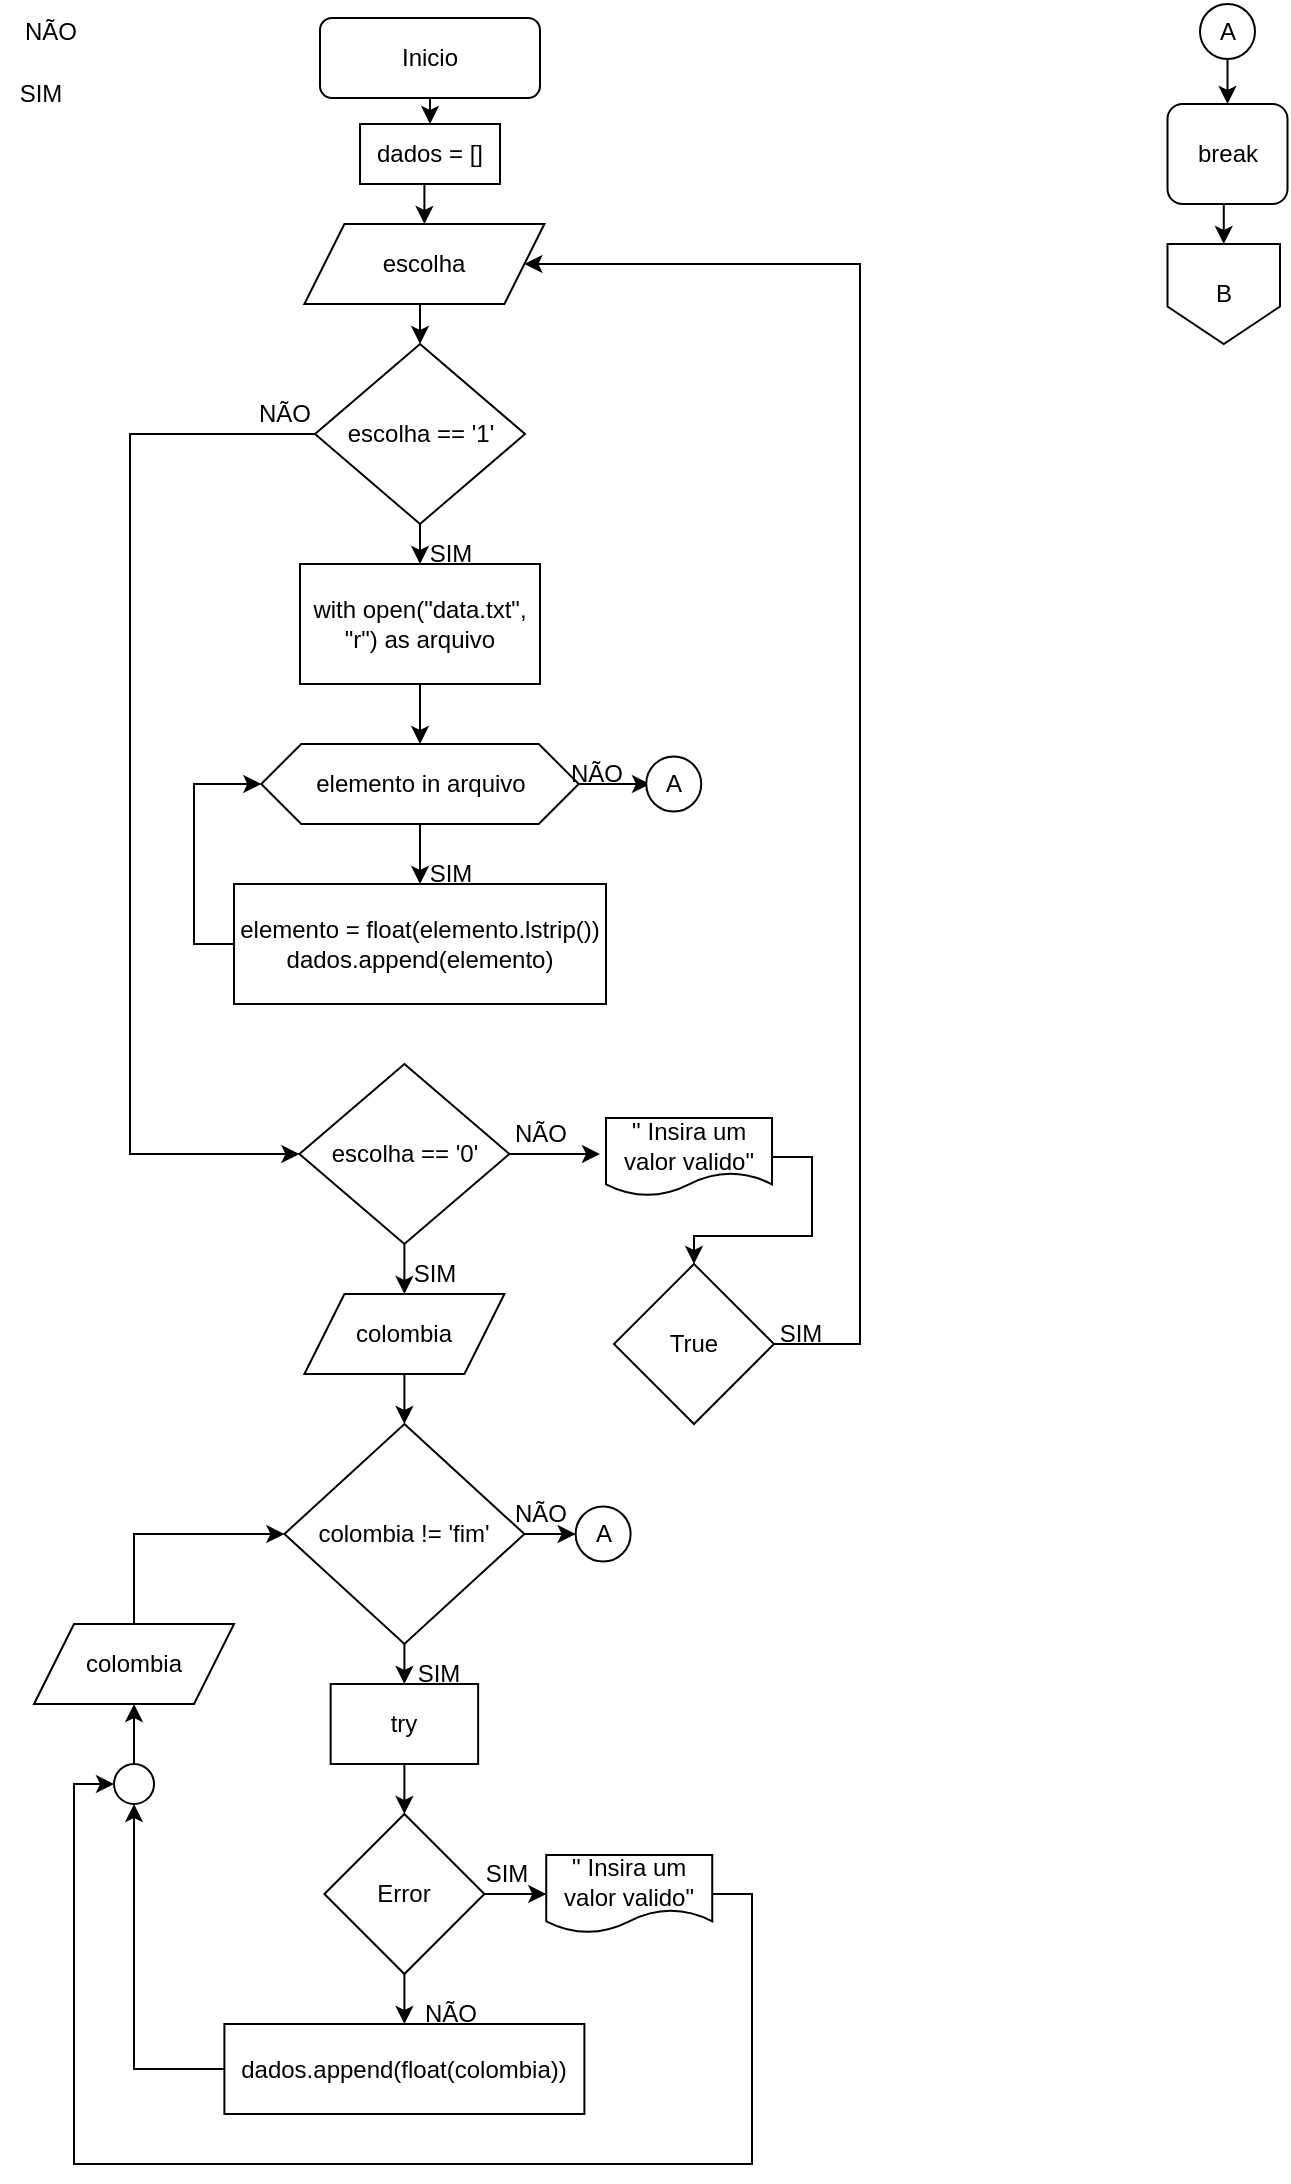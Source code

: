 <mxfile version="22.1.4" type="github">
  <diagram name="Página-1" id="_QKpJRIGcHKXBXywpJTe">
    <mxGraphModel dx="880" dy="2822" grid="1" gridSize="10" guides="1" tooltips="1" connect="1" arrows="1" fold="1" page="1" pageScale="1" pageWidth="827" pageHeight="1169" math="0" shadow="0">
      <root>
        <mxCell id="0" />
        <mxCell id="1" parent="0" />
        <mxCell id="t6td3XJNgxxH9usKI3Zv-5" style="edgeStyle=orthogonalEdgeStyle;rounded=0;orthogonalLoop=1;jettySize=auto;html=1;exitX=0.5;exitY=1;exitDx=0;exitDy=0;entryX=0.5;entryY=0;entryDx=0;entryDy=0;" edge="1" parent="1" source="t6td3XJNgxxH9usKI3Zv-1" target="t6td3XJNgxxH9usKI3Zv-4">
          <mxGeometry relative="1" as="geometry" />
        </mxCell>
        <mxCell id="t6td3XJNgxxH9usKI3Zv-1" value="Inicio" style="rounded=1;whiteSpace=wrap;html=1;" vertex="1" parent="1">
          <mxGeometry x="160" y="-2323" width="110" height="40" as="geometry" />
        </mxCell>
        <mxCell id="t6td3XJNgxxH9usKI3Zv-2" value="NÃO" style="text;html=1;align=center;verticalAlign=middle;resizable=0;points=[];autosize=1;strokeColor=none;fillColor=none;" vertex="1" parent="1">
          <mxGeometry y="-2331.25" width="50" height="30" as="geometry" />
        </mxCell>
        <mxCell id="t6td3XJNgxxH9usKI3Zv-3" value="SIM" style="text;html=1;align=center;verticalAlign=middle;resizable=0;points=[];autosize=1;strokeColor=none;fillColor=none;" vertex="1" parent="1">
          <mxGeometry y="-2300" width="40" height="30" as="geometry" />
        </mxCell>
        <mxCell id="t6td3XJNgxxH9usKI3Zv-96" style="edgeStyle=orthogonalEdgeStyle;rounded=0;orthogonalLoop=1;jettySize=auto;html=1;exitX=0.5;exitY=1;exitDx=0;exitDy=0;entryX=0.5;entryY=0;entryDx=0;entryDy=0;" edge="1" parent="1" source="t6td3XJNgxxH9usKI3Zv-4" target="t6td3XJNgxxH9usKI3Zv-9">
          <mxGeometry relative="1" as="geometry" />
        </mxCell>
        <mxCell id="t6td3XJNgxxH9usKI3Zv-4" value="dados = []" style="rounded=0;whiteSpace=wrap;html=1;" vertex="1" parent="1">
          <mxGeometry x="180.01" y="-2270" width="70" height="30" as="geometry" />
        </mxCell>
        <mxCell id="t6td3XJNgxxH9usKI3Zv-12" style="edgeStyle=orthogonalEdgeStyle;rounded=0;orthogonalLoop=1;jettySize=auto;html=1;exitX=0.5;exitY=1;exitDx=0;exitDy=0;entryX=0.5;entryY=0;entryDx=0;entryDy=0;" edge="1" parent="1" source="t6td3XJNgxxH9usKI3Zv-9" target="t6td3XJNgxxH9usKI3Zv-11">
          <mxGeometry relative="1" as="geometry" />
        </mxCell>
        <mxCell id="t6td3XJNgxxH9usKI3Zv-9" value="escolha" style="shape=parallelogram;perimeter=parallelogramPerimeter;whiteSpace=wrap;html=1;fixedSize=1;" vertex="1" parent="1">
          <mxGeometry x="152.2" y="-2220" width="120" height="40" as="geometry" />
        </mxCell>
        <mxCell id="t6td3XJNgxxH9usKI3Zv-14" style="edgeStyle=orthogonalEdgeStyle;rounded=0;orthogonalLoop=1;jettySize=auto;html=1;exitX=0.5;exitY=1;exitDx=0;exitDy=0;entryX=0.5;entryY=0;entryDx=0;entryDy=0;" edge="1" parent="1" source="t6td3XJNgxxH9usKI3Zv-11" target="t6td3XJNgxxH9usKI3Zv-13">
          <mxGeometry relative="1" as="geometry" />
        </mxCell>
        <mxCell id="t6td3XJNgxxH9usKI3Zv-89" style="edgeStyle=orthogonalEdgeStyle;rounded=0;orthogonalLoop=1;jettySize=auto;html=1;exitX=0;exitY=0.5;exitDx=0;exitDy=0;entryX=0;entryY=0.5;entryDx=0;entryDy=0;" edge="1" parent="1" source="t6td3XJNgxxH9usKI3Zv-11" target="t6td3XJNgxxH9usKI3Zv-24">
          <mxGeometry relative="1" as="geometry">
            <Array as="points">
              <mxPoint x="65" y="-2115" />
              <mxPoint x="65" y="-1755" />
            </Array>
          </mxGeometry>
        </mxCell>
        <mxCell id="t6td3XJNgxxH9usKI3Zv-11" value="escolha == &#39;1&#39;" style="rhombus;whiteSpace=wrap;html=1;" vertex="1" parent="1">
          <mxGeometry x="157.5" y="-2160" width="105" height="90" as="geometry" />
        </mxCell>
        <mxCell id="t6td3XJNgxxH9usKI3Zv-16" style="edgeStyle=orthogonalEdgeStyle;rounded=0;orthogonalLoop=1;jettySize=auto;html=1;exitX=0.5;exitY=1;exitDx=0;exitDy=0;entryX=0.5;entryY=0;entryDx=0;entryDy=0;" edge="1" parent="1" source="t6td3XJNgxxH9usKI3Zv-13" target="t6td3XJNgxxH9usKI3Zv-15">
          <mxGeometry relative="1" as="geometry" />
        </mxCell>
        <mxCell id="t6td3XJNgxxH9usKI3Zv-13" value="with open(&quot;data.txt&quot;, &quot;r&quot;) as arquivo" style="rounded=0;whiteSpace=wrap;html=1;" vertex="1" parent="1">
          <mxGeometry x="150" y="-2050" width="120" height="60" as="geometry" />
        </mxCell>
        <mxCell id="t6td3XJNgxxH9usKI3Zv-18" style="edgeStyle=orthogonalEdgeStyle;rounded=0;orthogonalLoop=1;jettySize=auto;html=1;exitX=0.5;exitY=1;exitDx=0;exitDy=0;entryX=0.5;entryY=0;entryDx=0;entryDy=0;" edge="1" parent="1" source="t6td3XJNgxxH9usKI3Zv-15" target="t6td3XJNgxxH9usKI3Zv-17">
          <mxGeometry relative="1" as="geometry" />
        </mxCell>
        <mxCell id="t6td3XJNgxxH9usKI3Zv-21" style="edgeStyle=orthogonalEdgeStyle;rounded=0;orthogonalLoop=1;jettySize=auto;html=1;exitX=1;exitY=0.5;exitDx=0;exitDy=0;" edge="1" parent="1" source="t6td3XJNgxxH9usKI3Zv-15">
          <mxGeometry relative="1" as="geometry">
            <mxPoint x="325" y="-1940" as="targetPoint" />
          </mxGeometry>
        </mxCell>
        <mxCell id="t6td3XJNgxxH9usKI3Zv-15" value="elemento in arquivo" style="shape=hexagon;perimeter=hexagonPerimeter2;whiteSpace=wrap;html=1;fixedSize=1;" vertex="1" parent="1">
          <mxGeometry x="130.63" y="-1960" width="158.75" height="40" as="geometry" />
        </mxCell>
        <mxCell id="t6td3XJNgxxH9usKI3Zv-20" style="edgeStyle=orthogonalEdgeStyle;rounded=0;orthogonalLoop=1;jettySize=auto;html=1;exitX=0;exitY=0.5;exitDx=0;exitDy=0;entryX=0;entryY=0.5;entryDx=0;entryDy=0;" edge="1" parent="1" source="t6td3XJNgxxH9usKI3Zv-17" target="t6td3XJNgxxH9usKI3Zv-15">
          <mxGeometry relative="1" as="geometry" />
        </mxCell>
        <mxCell id="t6td3XJNgxxH9usKI3Zv-17" value="elemento = float(elemento.lstrip()) dados.append(elemento)" style="rounded=0;whiteSpace=wrap;html=1;" vertex="1" parent="1">
          <mxGeometry x="117.01" y="-1890" width="186" height="60" as="geometry" />
        </mxCell>
        <mxCell id="t6td3XJNgxxH9usKI3Zv-19" value="SIM" style="text;html=1;align=center;verticalAlign=middle;resizable=0;points=[];autosize=1;strokeColor=none;fillColor=none;" vertex="1" parent="1">
          <mxGeometry x="205" y="-1910" width="40" height="30" as="geometry" />
        </mxCell>
        <mxCell id="t6td3XJNgxxH9usKI3Zv-29" style="edgeStyle=orthogonalEdgeStyle;rounded=0;orthogonalLoop=1;jettySize=auto;html=1;exitX=0.5;exitY=1;exitDx=0;exitDy=0;entryX=0.5;entryY=0;entryDx=0;entryDy=0;" edge="1" parent="1" source="t6td3XJNgxxH9usKI3Zv-24" target="t6td3XJNgxxH9usKI3Zv-28">
          <mxGeometry relative="1" as="geometry" />
        </mxCell>
        <mxCell id="t6td3XJNgxxH9usKI3Zv-121" style="edgeStyle=orthogonalEdgeStyle;rounded=0;orthogonalLoop=1;jettySize=auto;html=1;exitX=1;exitY=0.5;exitDx=0;exitDy=0;" edge="1" parent="1" source="t6td3XJNgxxH9usKI3Zv-24">
          <mxGeometry relative="1" as="geometry">
            <mxPoint x="300" y="-1755" as="targetPoint" />
          </mxGeometry>
        </mxCell>
        <mxCell id="t6td3XJNgxxH9usKI3Zv-24" value="escolha == &#39;0&#39;" style="rhombus;whiteSpace=wrap;html=1;" vertex="1" parent="1">
          <mxGeometry x="149.7" y="-1800" width="105" height="90" as="geometry" />
        </mxCell>
        <mxCell id="t6td3XJNgxxH9usKI3Zv-26" value="NÃO" style="text;html=1;align=center;verticalAlign=middle;resizable=0;points=[];autosize=1;strokeColor=none;fillColor=none;" vertex="1" parent="1">
          <mxGeometry x="117.01" y="-2140" width="50" height="30" as="geometry" />
        </mxCell>
        <mxCell id="t6td3XJNgxxH9usKI3Zv-27" value="SIM" style="text;html=1;align=center;verticalAlign=middle;resizable=0;points=[];autosize=1;strokeColor=none;fillColor=none;" vertex="1" parent="1">
          <mxGeometry x="205" y="-2070" width="40" height="30" as="geometry" />
        </mxCell>
        <mxCell id="t6td3XJNgxxH9usKI3Zv-31" style="edgeStyle=orthogonalEdgeStyle;rounded=0;orthogonalLoop=1;jettySize=auto;html=1;exitX=0.5;exitY=1;exitDx=0;exitDy=0;entryX=0.5;entryY=0;entryDx=0;entryDy=0;" edge="1" parent="1" source="t6td3XJNgxxH9usKI3Zv-28" target="t6td3XJNgxxH9usKI3Zv-30">
          <mxGeometry relative="1" as="geometry" />
        </mxCell>
        <mxCell id="t6td3XJNgxxH9usKI3Zv-28" value="colombia" style="shape=parallelogram;perimeter=parallelogramPerimeter;whiteSpace=wrap;html=1;fixedSize=1;" vertex="1" parent="1">
          <mxGeometry x="152.2" y="-1685" width="100" height="40" as="geometry" />
        </mxCell>
        <mxCell id="t6td3XJNgxxH9usKI3Zv-84" style="edgeStyle=orthogonalEdgeStyle;rounded=0;orthogonalLoop=1;jettySize=auto;html=1;exitX=1;exitY=0.5;exitDx=0;exitDy=0;entryX=0;entryY=0.5;entryDx=0;entryDy=0;" edge="1" parent="1" source="t6td3XJNgxxH9usKI3Zv-30" target="t6td3XJNgxxH9usKI3Zv-83">
          <mxGeometry relative="1" as="geometry" />
        </mxCell>
        <mxCell id="t6td3XJNgxxH9usKI3Zv-129" style="edgeStyle=orthogonalEdgeStyle;rounded=0;orthogonalLoop=1;jettySize=auto;html=1;exitX=0.5;exitY=1;exitDx=0;exitDy=0;entryX=0.5;entryY=0;entryDx=0;entryDy=0;" edge="1" parent="1" source="t6td3XJNgxxH9usKI3Zv-30" target="t6td3XJNgxxH9usKI3Zv-33">
          <mxGeometry relative="1" as="geometry" />
        </mxCell>
        <mxCell id="t6td3XJNgxxH9usKI3Zv-30" value="colombia != &#39;fim&#39;" style="rhombus;whiteSpace=wrap;html=1;" vertex="1" parent="1">
          <mxGeometry x="142.2" y="-1620" width="120" height="110" as="geometry" />
        </mxCell>
        <mxCell id="t6td3XJNgxxH9usKI3Zv-142" style="edgeStyle=orthogonalEdgeStyle;rounded=0;orthogonalLoop=1;jettySize=auto;html=1;exitX=0.5;exitY=1;exitDx=0;exitDy=0;entryX=0.5;entryY=0;entryDx=0;entryDy=0;" edge="1" parent="1" source="t6td3XJNgxxH9usKI3Zv-33" target="t6td3XJNgxxH9usKI3Zv-37">
          <mxGeometry relative="1" as="geometry" />
        </mxCell>
        <mxCell id="t6td3XJNgxxH9usKI3Zv-33" value="try" style="rounded=0;whiteSpace=wrap;html=1;" vertex="1" parent="1">
          <mxGeometry x="165.33" y="-1490" width="73.74" height="40" as="geometry" />
        </mxCell>
        <mxCell id="t6td3XJNgxxH9usKI3Zv-143" style="edgeStyle=orthogonalEdgeStyle;rounded=0;orthogonalLoop=1;jettySize=auto;html=1;exitX=1;exitY=0.5;exitDx=0;exitDy=0;entryX=0;entryY=0.5;entryDx=0;entryDy=0;" edge="1" parent="1" source="t6td3XJNgxxH9usKI3Zv-37" target="t6td3XJNgxxH9usKI3Zv-124">
          <mxGeometry relative="1" as="geometry" />
        </mxCell>
        <mxCell id="t6td3XJNgxxH9usKI3Zv-145" style="edgeStyle=orthogonalEdgeStyle;rounded=0;orthogonalLoop=1;jettySize=auto;html=1;exitX=0.5;exitY=1;exitDx=0;exitDy=0;entryX=0.5;entryY=0;entryDx=0;entryDy=0;" edge="1" parent="1" source="t6td3XJNgxxH9usKI3Zv-37" target="t6td3XJNgxxH9usKI3Zv-132">
          <mxGeometry relative="1" as="geometry" />
        </mxCell>
        <mxCell id="t6td3XJNgxxH9usKI3Zv-37" value="Error" style="rhombus;whiteSpace=wrap;html=1;" vertex="1" parent="1">
          <mxGeometry x="162.2" y="-1425" width="80" height="80" as="geometry" />
        </mxCell>
        <mxCell id="t6td3XJNgxxH9usKI3Zv-55" value="SIM" style="text;html=1;align=center;verticalAlign=middle;resizable=0;points=[];autosize=1;strokeColor=none;fillColor=none;" vertex="1" parent="1">
          <mxGeometry x="233.12" y="-1410" width="40" height="30" as="geometry" />
        </mxCell>
        <mxCell id="t6td3XJNgxxH9usKI3Zv-73" style="edgeStyle=orthogonalEdgeStyle;rounded=0;orthogonalLoop=1;jettySize=auto;html=1;exitX=0.5;exitY=0;exitDx=0;exitDy=0;entryX=0;entryY=0.5;entryDx=0;entryDy=0;" edge="1" parent="1" source="t6td3XJNgxxH9usKI3Zv-59" target="t6td3XJNgxxH9usKI3Zv-30">
          <mxGeometry relative="1" as="geometry" />
        </mxCell>
        <mxCell id="t6td3XJNgxxH9usKI3Zv-59" value="colombia" style="shape=parallelogram;perimeter=parallelogramPerimeter;whiteSpace=wrap;html=1;fixedSize=1;" vertex="1" parent="1">
          <mxGeometry x="17.01" y="-1520" width="100" height="40" as="geometry" />
        </mxCell>
        <mxCell id="t6td3XJNgxxH9usKI3Zv-62" value="NÃO" style="text;html=1;align=center;verticalAlign=middle;resizable=0;points=[];autosize=1;strokeColor=none;fillColor=none;" vertex="1" parent="1">
          <mxGeometry x="200.01" y="-1340" width="50" height="30" as="geometry" />
        </mxCell>
        <mxCell id="t6td3XJNgxxH9usKI3Zv-127" style="edgeStyle=orthogonalEdgeStyle;rounded=0;orthogonalLoop=1;jettySize=auto;html=1;exitX=0.5;exitY=1;exitDx=0;exitDy=0;entryX=0.5;entryY=0;entryDx=0;entryDy=0;" edge="1" parent="1" source="t6td3XJNgxxH9usKI3Zv-75" target="t6td3XJNgxxH9usKI3Zv-126">
          <mxGeometry relative="1" as="geometry" />
        </mxCell>
        <mxCell id="t6td3XJNgxxH9usKI3Zv-75" value="break" style="rounded=1;whiteSpace=wrap;html=1;" vertex="1" parent="1">
          <mxGeometry x="583.75" y="-2280" width="60" height="50" as="geometry" />
        </mxCell>
        <mxCell id="t6td3XJNgxxH9usKI3Zv-77" value="SIM" style="text;html=1;align=center;verticalAlign=middle;resizable=0;points=[];autosize=1;strokeColor=none;fillColor=none;" vertex="1" parent="1">
          <mxGeometry x="197.19" y="-1710" width="40" height="30" as="geometry" />
        </mxCell>
        <mxCell id="t6td3XJNgxxH9usKI3Zv-83" value="A" style="ellipse;whiteSpace=wrap;html=1;aspect=fixed;" vertex="1" parent="1">
          <mxGeometry x="287.81" y="-1578.75" width="27.5" height="27.5" as="geometry" />
        </mxCell>
        <mxCell id="t6td3XJNgxxH9usKI3Zv-85" value="A" style="ellipse;whiteSpace=wrap;html=1;aspect=fixed;" vertex="1" parent="1">
          <mxGeometry x="323.12" y="-1953.75" width="27.5" height="27.5" as="geometry" />
        </mxCell>
        <mxCell id="t6td3XJNgxxH9usKI3Zv-86" value="NÃO" style="text;html=1;align=center;verticalAlign=middle;resizable=0;points=[];autosize=1;strokeColor=none;fillColor=none;" vertex="1" parent="1">
          <mxGeometry x="273.12" y="-1960" width="50" height="30" as="geometry" />
        </mxCell>
        <mxCell id="t6td3XJNgxxH9usKI3Zv-87" value="NÃO" style="text;html=1;align=center;verticalAlign=middle;resizable=0;points=[];autosize=1;strokeColor=none;fillColor=none;" vertex="1" parent="1">
          <mxGeometry x="245.2" y="-1590" width="50" height="30" as="geometry" />
        </mxCell>
        <mxCell id="t6td3XJNgxxH9usKI3Zv-107" style="edgeStyle=orthogonalEdgeStyle;rounded=0;orthogonalLoop=1;jettySize=auto;html=1;exitX=0.5;exitY=1;exitDx=0;exitDy=0;entryX=0.5;entryY=0;entryDx=0;entryDy=0;" edge="1" parent="1" source="t6td3XJNgxxH9usKI3Zv-88" target="t6td3XJNgxxH9usKI3Zv-75">
          <mxGeometry relative="1" as="geometry" />
        </mxCell>
        <mxCell id="t6td3XJNgxxH9usKI3Zv-88" value="A" style="ellipse;whiteSpace=wrap;html=1;aspect=fixed;" vertex="1" parent="1">
          <mxGeometry x="600" y="-2330" width="27.5" height="27.5" as="geometry" />
        </mxCell>
        <mxCell id="t6td3XJNgxxH9usKI3Zv-103" style="edgeStyle=orthogonalEdgeStyle;rounded=0;orthogonalLoop=1;jettySize=auto;html=1;exitX=1;exitY=0.5;exitDx=0;exitDy=0;entryX=1;entryY=0.5;entryDx=0;entryDy=0;" edge="1" parent="1" source="t6td3XJNgxxH9usKI3Zv-100" target="t6td3XJNgxxH9usKI3Zv-9">
          <mxGeometry relative="1" as="geometry">
            <Array as="points">
              <mxPoint x="430" y="-1660" />
              <mxPoint x="430" y="-2200" />
            </Array>
          </mxGeometry>
        </mxCell>
        <mxCell id="t6td3XJNgxxH9usKI3Zv-100" value="True" style="rhombus;whiteSpace=wrap;html=1;" vertex="1" parent="1">
          <mxGeometry x="307" y="-1700" width="80" height="80" as="geometry" />
        </mxCell>
        <mxCell id="t6td3XJNgxxH9usKI3Zv-106" value="SIM" style="text;html=1;align=center;verticalAlign=middle;resizable=0;points=[];autosize=1;strokeColor=none;fillColor=none;" vertex="1" parent="1">
          <mxGeometry x="380" y="-1680" width="40" height="30" as="geometry" />
        </mxCell>
        <mxCell id="t6td3XJNgxxH9usKI3Zv-123" style="edgeStyle=orthogonalEdgeStyle;rounded=0;orthogonalLoop=1;jettySize=auto;html=1;exitX=1;exitY=0.5;exitDx=0;exitDy=0;entryX=0.5;entryY=0;entryDx=0;entryDy=0;" edge="1" parent="1" source="t6td3XJNgxxH9usKI3Zv-112" target="t6td3XJNgxxH9usKI3Zv-100">
          <mxGeometry relative="1" as="geometry" />
        </mxCell>
        <mxCell id="t6td3XJNgxxH9usKI3Zv-112" value="&#39;&#39; Insira um valor valido&quot;" style="shape=document;whiteSpace=wrap;html=1;boundedLbl=1;" vertex="1" parent="1">
          <mxGeometry x="303.01" y="-1773" width="83" height="39" as="geometry" />
        </mxCell>
        <mxCell id="t6td3XJNgxxH9usKI3Zv-148" style="edgeStyle=orthogonalEdgeStyle;rounded=0;orthogonalLoop=1;jettySize=auto;html=1;exitX=1;exitY=0.5;exitDx=0;exitDy=0;entryX=0;entryY=0.5;entryDx=0;entryDy=0;" edge="1" parent="1" source="t6td3XJNgxxH9usKI3Zv-124" target="t6td3XJNgxxH9usKI3Zv-136">
          <mxGeometry relative="1" as="geometry">
            <Array as="points">
              <mxPoint x="376" y="-1385" />
              <mxPoint x="376" y="-1250" />
              <mxPoint x="37" y="-1250" />
              <mxPoint x="37" y="-1440" />
            </Array>
          </mxGeometry>
        </mxCell>
        <mxCell id="t6td3XJNgxxH9usKI3Zv-124" value="&#39;&#39; Insira um valor valido&quot;" style="shape=document;whiteSpace=wrap;html=1;boundedLbl=1;" vertex="1" parent="1">
          <mxGeometry x="273.12" y="-1404.5" width="83" height="39" as="geometry" />
        </mxCell>
        <mxCell id="t6td3XJNgxxH9usKI3Zv-126" value="B" style="shape=offPageConnector;whiteSpace=wrap;html=1;" vertex="1" parent="1">
          <mxGeometry x="583.75" y="-2210" width="56.25" height="50" as="geometry" />
        </mxCell>
        <mxCell id="t6td3XJNgxxH9usKI3Zv-128" value="NÃO" style="text;html=1;align=center;verticalAlign=middle;resizable=0;points=[];autosize=1;strokeColor=none;fillColor=none;" vertex="1" parent="1">
          <mxGeometry x="245.2" y="-1780" width="50" height="30" as="geometry" />
        </mxCell>
        <mxCell id="t6td3XJNgxxH9usKI3Zv-149" style="edgeStyle=orthogonalEdgeStyle;rounded=0;orthogonalLoop=1;jettySize=auto;html=1;exitX=0;exitY=0.5;exitDx=0;exitDy=0;entryX=0.5;entryY=1;entryDx=0;entryDy=0;" edge="1" parent="1" source="t6td3XJNgxxH9usKI3Zv-132" target="t6td3XJNgxxH9usKI3Zv-136">
          <mxGeometry relative="1" as="geometry" />
        </mxCell>
        <mxCell id="t6td3XJNgxxH9usKI3Zv-132" value="dados.append(float(colombia))" style="rounded=0;whiteSpace=wrap;html=1;" vertex="1" parent="1">
          <mxGeometry x="112.2" y="-1320" width="180" height="45" as="geometry" />
        </mxCell>
        <mxCell id="t6td3XJNgxxH9usKI3Zv-138" style="edgeStyle=orthogonalEdgeStyle;rounded=0;orthogonalLoop=1;jettySize=auto;html=1;exitX=0.5;exitY=0;exitDx=0;exitDy=0;entryX=0.5;entryY=1;entryDx=0;entryDy=0;" edge="1" parent="1" source="t6td3XJNgxxH9usKI3Zv-136" target="t6td3XJNgxxH9usKI3Zv-59">
          <mxGeometry relative="1" as="geometry" />
        </mxCell>
        <mxCell id="t6td3XJNgxxH9usKI3Zv-136" value="" style="ellipse;whiteSpace=wrap;html=1;aspect=fixed;" vertex="1" parent="1">
          <mxGeometry x="57.01" y="-1450" width="20" height="20" as="geometry" />
        </mxCell>
        <mxCell id="t6td3XJNgxxH9usKI3Zv-146" value="SIM" style="text;html=1;align=center;verticalAlign=middle;resizable=0;points=[];autosize=1;strokeColor=none;fillColor=none;" vertex="1" parent="1">
          <mxGeometry x="199.07" y="-1510" width="40" height="30" as="geometry" />
        </mxCell>
      </root>
    </mxGraphModel>
  </diagram>
</mxfile>
